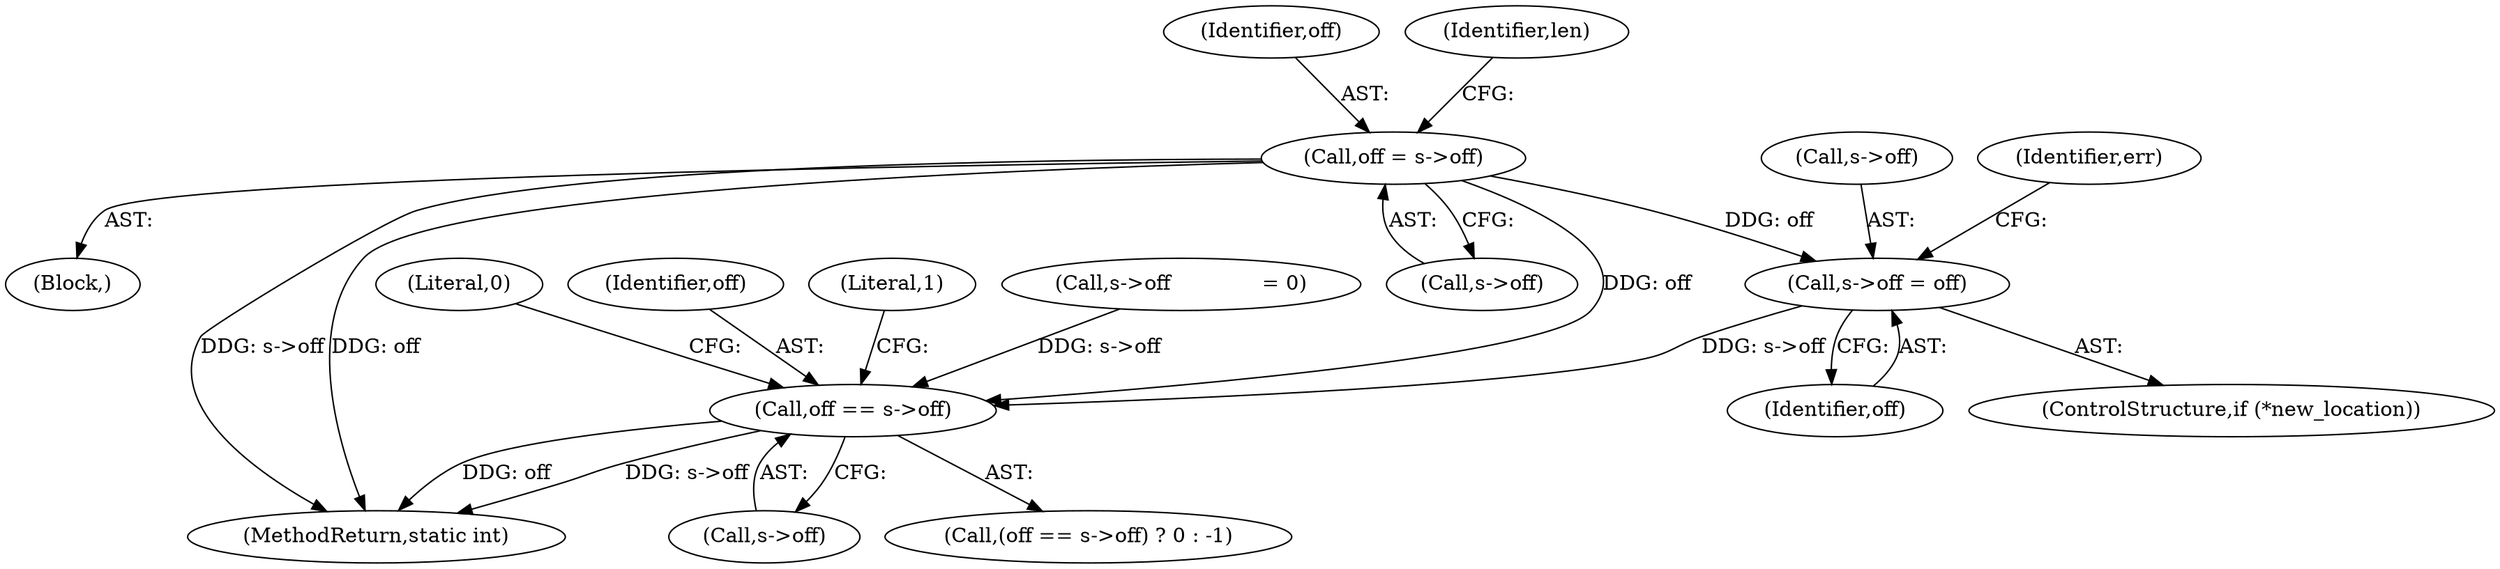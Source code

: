 digraph "0_FFmpeg_2a05c8f813de6f2278827734bf8102291e7484aa_0@del" {
"1000138" [label="(Call,off = s->off)"];
"1000720" [label="(Call,s->off = off)"];
"1000728" [label="(Call,off == s->off)"];
"1000139" [label="(Identifier,off)"];
"1000717" [label="(ControlStructure,if (*new_location))"];
"1000745" [label="(MethodReturn,static int)"];
"1000733" [label="(Literal,0)"];
"1000727" [label="(Call,(off == s->off) ? 0 : -1)"];
"1000729" [label="(Identifier,off)"];
"1000735" [label="(Literal,1)"];
"1000145" [label="(Identifier,len)"];
"1000656" [label="(Call,s->off              = 0)"];
"1000721" [label="(Call,s->off)"];
"1000724" [label="(Identifier,off)"];
"1000730" [label="(Call,s->off)"];
"1000720" [label="(Call,s->off = off)"];
"1000138" [label="(Call,off = s->off)"];
"1000728" [label="(Call,off == s->off)"];
"1000140" [label="(Call,s->off)"];
"1000116" [label="(Block,)"];
"1000726" [label="(Identifier,err)"];
"1000138" -> "1000116"  [label="AST: "];
"1000138" -> "1000140"  [label="CFG: "];
"1000139" -> "1000138"  [label="AST: "];
"1000140" -> "1000138"  [label="AST: "];
"1000145" -> "1000138"  [label="CFG: "];
"1000138" -> "1000745"  [label="DDG: off"];
"1000138" -> "1000745"  [label="DDG: s->off"];
"1000138" -> "1000720"  [label="DDG: off"];
"1000138" -> "1000728"  [label="DDG: off"];
"1000720" -> "1000717"  [label="AST: "];
"1000720" -> "1000724"  [label="CFG: "];
"1000721" -> "1000720"  [label="AST: "];
"1000724" -> "1000720"  [label="AST: "];
"1000726" -> "1000720"  [label="CFG: "];
"1000720" -> "1000728"  [label="DDG: s->off"];
"1000728" -> "1000727"  [label="AST: "];
"1000728" -> "1000730"  [label="CFG: "];
"1000729" -> "1000728"  [label="AST: "];
"1000730" -> "1000728"  [label="AST: "];
"1000733" -> "1000728"  [label="CFG: "];
"1000735" -> "1000728"  [label="CFG: "];
"1000728" -> "1000745"  [label="DDG: s->off"];
"1000728" -> "1000745"  [label="DDG: off"];
"1000656" -> "1000728"  [label="DDG: s->off"];
}

